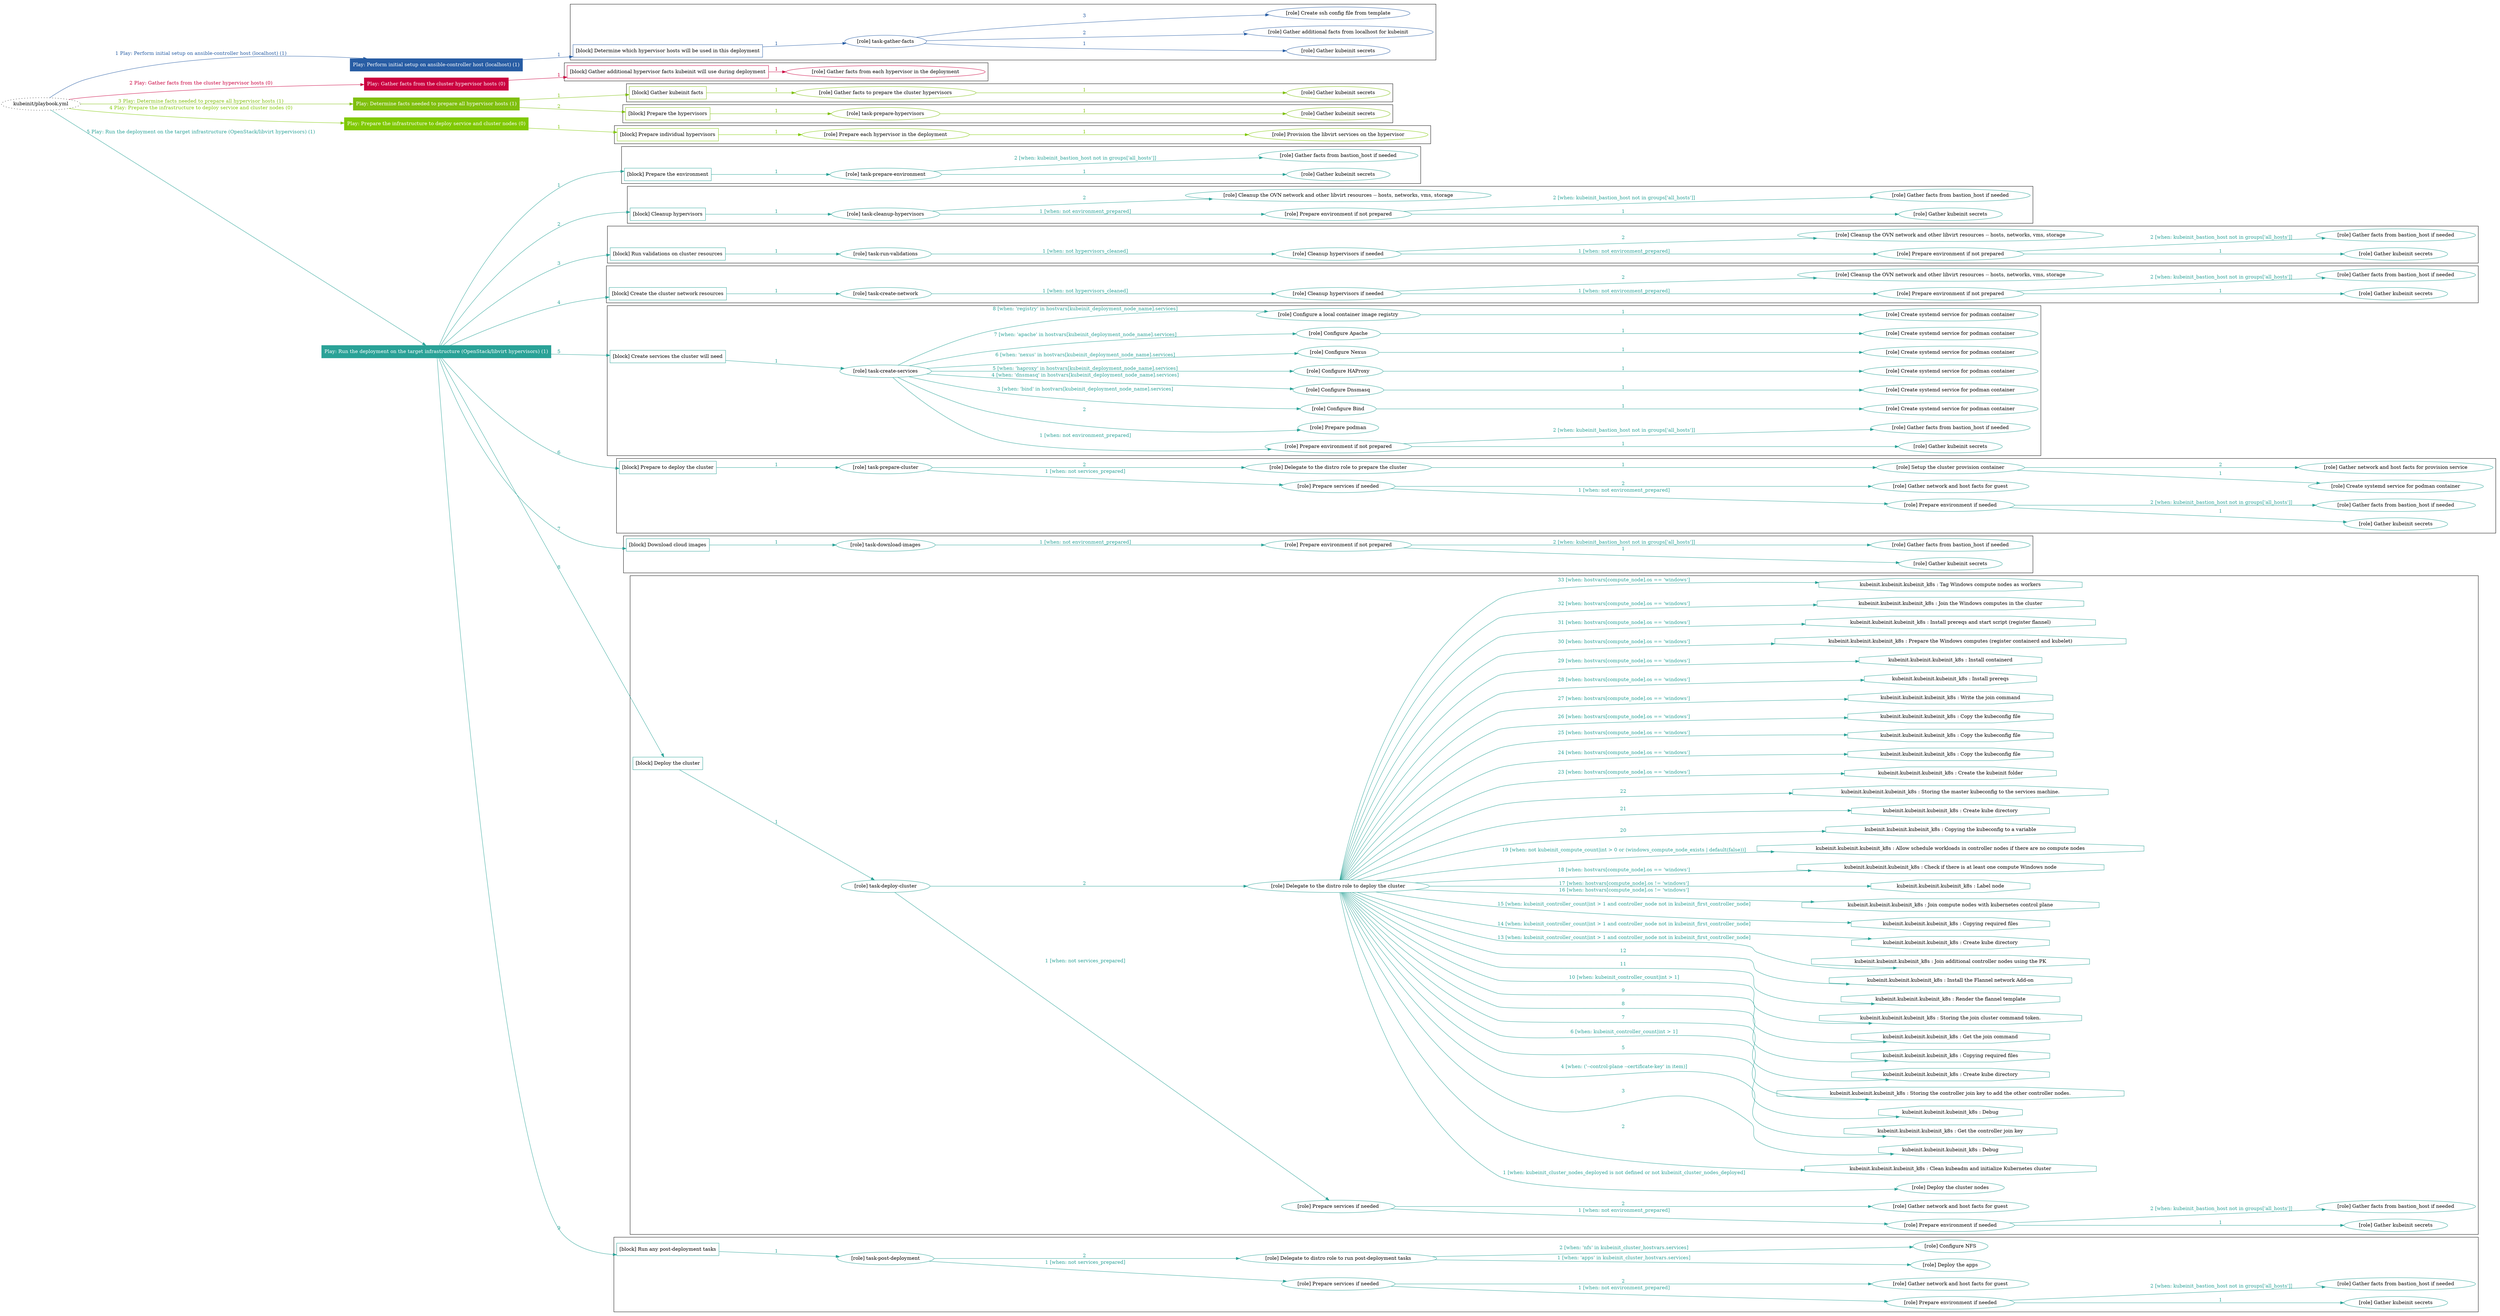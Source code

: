 digraph {
	graph [concentrate=true ordering=in rankdir=LR ratio=fill]
	edge [esep=5 sep=10]
	"kubeinit/playbook.yml" [URL="/home/runner/work/kubeinit/kubeinit/kubeinit/playbook.yml" id=playbook_29102408 style=dotted]
	"kubeinit/playbook.yml" -> play_56d2b3ac [label="1 Play: Perform initial setup on ansible-controller host (localhost) (1)" color="#285da4" fontcolor="#285da4" id=edge_play_56d2b3ac labeltooltip="1 Play: Perform initial setup on ansible-controller host (localhost) (1)" tooltip="1 Play: Perform initial setup on ansible-controller host (localhost) (1)"]
	subgraph "Play: Perform initial setup on ansible-controller host (localhost) (1)" {
		play_56d2b3ac [label="Play: Perform initial setup on ansible-controller host (localhost) (1)" URL="/home/runner/work/kubeinit/kubeinit/kubeinit/playbook.yml" color="#285da4" fontcolor="#ffffff" id=play_56d2b3ac shape=box style=filled tooltip=localhost]
		play_56d2b3ac -> block_e1ebe7f0 [label=1 color="#285da4" fontcolor="#285da4" id=edge_block_e1ebe7f0 labeltooltip=1 tooltip=1]
		subgraph cluster_block_e1ebe7f0 {
			block_e1ebe7f0 [label="[block] Determine which hypervisor hosts will be used in this deployment" URL="/home/runner/work/kubeinit/kubeinit/kubeinit/playbook.yml" color="#285da4" id=block_e1ebe7f0 labeltooltip="Determine which hypervisor hosts will be used in this deployment" shape=box tooltip="Determine which hypervisor hosts will be used in this deployment"]
			block_e1ebe7f0 -> role_04428c4e [label="1 " color="#285da4" fontcolor="#285da4" id=edge_role_04428c4e labeltooltip="1 " tooltip="1 "]
			subgraph "task-gather-facts" {
				role_04428c4e [label="[role] task-gather-facts" URL="/home/runner/work/kubeinit/kubeinit/kubeinit/playbook.yml" color="#285da4" id=role_04428c4e tooltip="task-gather-facts"]
				role_04428c4e -> role_f5e8ee45 [label="1 " color="#285da4" fontcolor="#285da4" id=edge_role_f5e8ee45 labeltooltip="1 " tooltip="1 "]
				subgraph "Gather kubeinit secrets" {
					role_f5e8ee45 [label="[role] Gather kubeinit secrets" URL="/home/runner/.ansible/collections/ansible_collections/kubeinit/kubeinit/roles/kubeinit_prepare/tasks/build_hypervisors_group.yml" color="#285da4" id=role_f5e8ee45 tooltip="Gather kubeinit secrets"]
				}
				role_04428c4e -> role_ea2307b1 [label="2 " color="#285da4" fontcolor="#285da4" id=edge_role_ea2307b1 labeltooltip="2 " tooltip="2 "]
				subgraph "Gather additional facts from localhost for kubeinit" {
					role_ea2307b1 [label="[role] Gather additional facts from localhost for kubeinit" URL="/home/runner/.ansible/collections/ansible_collections/kubeinit/kubeinit/roles/kubeinit_prepare/tasks/build_hypervisors_group.yml" color="#285da4" id=role_ea2307b1 tooltip="Gather additional facts from localhost for kubeinit"]
				}
				role_04428c4e -> role_bec0c9f1 [label="3 " color="#285da4" fontcolor="#285da4" id=edge_role_bec0c9f1 labeltooltip="3 " tooltip="3 "]
				subgraph "Create ssh config file from template" {
					role_bec0c9f1 [label="[role] Create ssh config file from template" URL="/home/runner/.ansible/collections/ansible_collections/kubeinit/kubeinit/roles/kubeinit_prepare/tasks/build_hypervisors_group.yml" color="#285da4" id=role_bec0c9f1 tooltip="Create ssh config file from template"]
				}
			}
		}
	}
	"kubeinit/playbook.yml" -> play_a6fa8381 [label="2 Play: Gather facts from the cluster hypervisor hosts (0)" color="#cb0140" fontcolor="#cb0140" id=edge_play_a6fa8381 labeltooltip="2 Play: Gather facts from the cluster hypervisor hosts (0)" tooltip="2 Play: Gather facts from the cluster hypervisor hosts (0)"]
	subgraph "Play: Gather facts from the cluster hypervisor hosts (0)" {
		play_a6fa8381 [label="Play: Gather facts from the cluster hypervisor hosts (0)" URL="/home/runner/work/kubeinit/kubeinit/kubeinit/playbook.yml" color="#cb0140" fontcolor="#ffffff" id=play_a6fa8381 shape=box style=filled tooltip="Play: Gather facts from the cluster hypervisor hosts (0)"]
		play_a6fa8381 -> block_7652d633 [label=1 color="#cb0140" fontcolor="#cb0140" id=edge_block_7652d633 labeltooltip=1 tooltip=1]
		subgraph cluster_block_7652d633 {
			block_7652d633 [label="[block] Gather additional hypervisor facts kubeinit will use during deployment" URL="/home/runner/work/kubeinit/kubeinit/kubeinit/playbook.yml" color="#cb0140" id=block_7652d633 labeltooltip="Gather additional hypervisor facts kubeinit will use during deployment" shape=box tooltip="Gather additional hypervisor facts kubeinit will use during deployment"]
			block_7652d633 -> role_39c5cadc [label="1 " color="#cb0140" fontcolor="#cb0140" id=edge_role_39c5cadc labeltooltip="1 " tooltip="1 "]
			subgraph "Gather facts from each hypervisor in the deployment" {
				role_39c5cadc [label="[role] Gather facts from each hypervisor in the deployment" URL="/home/runner/work/kubeinit/kubeinit/kubeinit/playbook.yml" color="#cb0140" id=role_39c5cadc tooltip="Gather facts from each hypervisor in the deployment"]
			}
		}
	}
	"kubeinit/playbook.yml" -> play_5e02bce6 [label="3 Play: Determine facts needed to prepare all hypervisor hosts (1)" color="#7fbf0d" fontcolor="#7fbf0d" id=edge_play_5e02bce6 labeltooltip="3 Play: Determine facts needed to prepare all hypervisor hosts (1)" tooltip="3 Play: Determine facts needed to prepare all hypervisor hosts (1)"]
	subgraph "Play: Determine facts needed to prepare all hypervisor hosts (1)" {
		play_5e02bce6 [label="Play: Determine facts needed to prepare all hypervisor hosts (1)" URL="/home/runner/work/kubeinit/kubeinit/kubeinit/playbook.yml" color="#7fbf0d" fontcolor="#ffffff" id=play_5e02bce6 shape=box style=filled tooltip=localhost]
		play_5e02bce6 -> block_79c657b1 [label=1 color="#7fbf0d" fontcolor="#7fbf0d" id=edge_block_79c657b1 labeltooltip=1 tooltip=1]
		subgraph cluster_block_79c657b1 {
			block_79c657b1 [label="[block] Gather kubeinit facts" URL="/home/runner/work/kubeinit/kubeinit/kubeinit/playbook.yml" color="#7fbf0d" id=block_79c657b1 labeltooltip="Gather kubeinit facts" shape=box tooltip="Gather kubeinit facts"]
			block_79c657b1 -> role_31fcede6 [label="1 " color="#7fbf0d" fontcolor="#7fbf0d" id=edge_role_31fcede6 labeltooltip="1 " tooltip="1 "]
			subgraph "Gather facts to prepare the cluster hypervisors" {
				role_31fcede6 [label="[role] Gather facts to prepare the cluster hypervisors" URL="/home/runner/work/kubeinit/kubeinit/kubeinit/playbook.yml" color="#7fbf0d" id=role_31fcede6 tooltip="Gather facts to prepare the cluster hypervisors"]
				role_31fcede6 -> role_f7e65ace [label="1 " color="#7fbf0d" fontcolor="#7fbf0d" id=edge_role_f7e65ace labeltooltip="1 " tooltip="1 "]
				subgraph "Gather kubeinit secrets" {
					role_f7e65ace [label="[role] Gather kubeinit secrets" URL="/home/runner/.ansible/collections/ansible_collections/kubeinit/kubeinit/roles/kubeinit_prepare/tasks/gather_kubeinit_facts.yml" color="#7fbf0d" id=role_f7e65ace tooltip="Gather kubeinit secrets"]
				}
			}
		}
		play_5e02bce6 -> block_6c5186c2 [label=2 color="#7fbf0d" fontcolor="#7fbf0d" id=edge_block_6c5186c2 labeltooltip=2 tooltip=2]
		subgraph cluster_block_6c5186c2 {
			block_6c5186c2 [label="[block] Prepare the hypervisors" URL="/home/runner/work/kubeinit/kubeinit/kubeinit/playbook.yml" color="#7fbf0d" id=block_6c5186c2 labeltooltip="Prepare the hypervisors" shape=box tooltip="Prepare the hypervisors"]
			block_6c5186c2 -> role_37651b75 [label="1 " color="#7fbf0d" fontcolor="#7fbf0d" id=edge_role_37651b75 labeltooltip="1 " tooltip="1 "]
			subgraph "task-prepare-hypervisors" {
				role_37651b75 [label="[role] task-prepare-hypervisors" URL="/home/runner/work/kubeinit/kubeinit/kubeinit/playbook.yml" color="#7fbf0d" id=role_37651b75 tooltip="task-prepare-hypervisors"]
				role_37651b75 -> role_00e2179e [label="1 " color="#7fbf0d" fontcolor="#7fbf0d" id=edge_role_00e2179e labeltooltip="1 " tooltip="1 "]
				subgraph "Gather kubeinit secrets" {
					role_00e2179e [label="[role] Gather kubeinit secrets" URL="/home/runner/.ansible/collections/ansible_collections/kubeinit/kubeinit/roles/kubeinit_prepare/tasks/gather_kubeinit_facts.yml" color="#7fbf0d" id=role_00e2179e tooltip="Gather kubeinit secrets"]
				}
			}
		}
	}
	"kubeinit/playbook.yml" -> play_f0fbd45b [label="4 Play: Prepare the infrastructure to deploy service and cluster nodes (0)" color="#80c903" fontcolor="#80c903" id=edge_play_f0fbd45b labeltooltip="4 Play: Prepare the infrastructure to deploy service and cluster nodes (0)" tooltip="4 Play: Prepare the infrastructure to deploy service and cluster nodes (0)"]
	subgraph "Play: Prepare the infrastructure to deploy service and cluster nodes (0)" {
		play_f0fbd45b [label="Play: Prepare the infrastructure to deploy service and cluster nodes (0)" URL="/home/runner/work/kubeinit/kubeinit/kubeinit/playbook.yml" color="#80c903" fontcolor="#ffffff" id=play_f0fbd45b shape=box style=filled tooltip="Play: Prepare the infrastructure to deploy service and cluster nodes (0)"]
		play_f0fbd45b -> block_1104058c [label=1 color="#80c903" fontcolor="#80c903" id=edge_block_1104058c labeltooltip=1 tooltip=1]
		subgraph cluster_block_1104058c {
			block_1104058c [label="[block] Prepare individual hypervisors" URL="/home/runner/work/kubeinit/kubeinit/kubeinit/playbook.yml" color="#80c903" id=block_1104058c labeltooltip="Prepare individual hypervisors" shape=box tooltip="Prepare individual hypervisors"]
			block_1104058c -> role_eb9f9862 [label="1 " color="#80c903" fontcolor="#80c903" id=edge_role_eb9f9862 labeltooltip="1 " tooltip="1 "]
			subgraph "Prepare each hypervisor in the deployment" {
				role_eb9f9862 [label="[role] Prepare each hypervisor in the deployment" URL="/home/runner/work/kubeinit/kubeinit/kubeinit/playbook.yml" color="#80c903" id=role_eb9f9862 tooltip="Prepare each hypervisor in the deployment"]
				role_eb9f9862 -> role_d9d9b596 [label="1 " color="#80c903" fontcolor="#80c903" id=edge_role_d9d9b596 labeltooltip="1 " tooltip="1 "]
				subgraph "Provision the libvirt services on the hypervisor" {
					role_d9d9b596 [label="[role] Provision the libvirt services on the hypervisor" URL="/home/runner/.ansible/collections/ansible_collections/kubeinit/kubeinit/roles/kubeinit_prepare/tasks/prepare_hypervisor.yml" color="#80c903" id=role_d9d9b596 tooltip="Provision the libvirt services on the hypervisor"]
				}
			}
		}
	}
	"kubeinit/playbook.yml" -> play_77cf9406 [label="5 Play: Run the deployment on the target infrastructure (OpenStack/libvirt hypervisors) (1)" color="#2aa297" fontcolor="#2aa297" id=edge_play_77cf9406 labeltooltip="5 Play: Run the deployment on the target infrastructure (OpenStack/libvirt hypervisors) (1)" tooltip="5 Play: Run the deployment on the target infrastructure (OpenStack/libvirt hypervisors) (1)"]
	subgraph "Play: Run the deployment on the target infrastructure (OpenStack/libvirt hypervisors) (1)" {
		play_77cf9406 [label="Play: Run the deployment on the target infrastructure (OpenStack/libvirt hypervisors) (1)" URL="/home/runner/work/kubeinit/kubeinit/kubeinit/playbook.yml" color="#2aa297" fontcolor="#ffffff" id=play_77cf9406 shape=box style=filled tooltip=localhost]
		play_77cf9406 -> block_4096bee5 [label=1 color="#2aa297" fontcolor="#2aa297" id=edge_block_4096bee5 labeltooltip=1 tooltip=1]
		subgraph cluster_block_4096bee5 {
			block_4096bee5 [label="[block] Prepare the environment" URL="/home/runner/work/kubeinit/kubeinit/kubeinit/playbook.yml" color="#2aa297" id=block_4096bee5 labeltooltip="Prepare the environment" shape=box tooltip="Prepare the environment"]
			block_4096bee5 -> role_77e74f47 [label="1 " color="#2aa297" fontcolor="#2aa297" id=edge_role_77e74f47 labeltooltip="1 " tooltip="1 "]
			subgraph "task-prepare-environment" {
				role_77e74f47 [label="[role] task-prepare-environment" URL="/home/runner/work/kubeinit/kubeinit/kubeinit/playbook.yml" color="#2aa297" id=role_77e74f47 tooltip="task-prepare-environment"]
				role_77e74f47 -> role_18bb8e3a [label="1 " color="#2aa297" fontcolor="#2aa297" id=edge_role_18bb8e3a labeltooltip="1 " tooltip="1 "]
				subgraph "Gather kubeinit secrets" {
					role_18bb8e3a [label="[role] Gather kubeinit secrets" URL="/home/runner/.ansible/collections/ansible_collections/kubeinit/kubeinit/roles/kubeinit_prepare/tasks/gather_kubeinit_facts.yml" color="#2aa297" id=role_18bb8e3a tooltip="Gather kubeinit secrets"]
				}
				role_77e74f47 -> role_ea917c7f [label="2 [when: kubeinit_bastion_host not in groups['all_hosts']]" color="#2aa297" fontcolor="#2aa297" id=edge_role_ea917c7f labeltooltip="2 [when: kubeinit_bastion_host not in groups['all_hosts']]" tooltip="2 [when: kubeinit_bastion_host not in groups['all_hosts']]"]
				subgraph "Gather facts from bastion_host if needed" {
					role_ea917c7f [label="[role] Gather facts from bastion_host if needed" URL="/home/runner/.ansible/collections/ansible_collections/kubeinit/kubeinit/roles/kubeinit_prepare/tasks/main.yml" color="#2aa297" id=role_ea917c7f tooltip="Gather facts from bastion_host if needed"]
				}
			}
		}
		play_77cf9406 -> block_c9716c63 [label=2 color="#2aa297" fontcolor="#2aa297" id=edge_block_c9716c63 labeltooltip=2 tooltip=2]
		subgraph cluster_block_c9716c63 {
			block_c9716c63 [label="[block] Cleanup hypervisors" URL="/home/runner/work/kubeinit/kubeinit/kubeinit/playbook.yml" color="#2aa297" id=block_c9716c63 labeltooltip="Cleanup hypervisors" shape=box tooltip="Cleanup hypervisors"]
			block_c9716c63 -> role_bb403082 [label="1 " color="#2aa297" fontcolor="#2aa297" id=edge_role_bb403082 labeltooltip="1 " tooltip="1 "]
			subgraph "task-cleanup-hypervisors" {
				role_bb403082 [label="[role] task-cleanup-hypervisors" URL="/home/runner/work/kubeinit/kubeinit/kubeinit/playbook.yml" color="#2aa297" id=role_bb403082 tooltip="task-cleanup-hypervisors"]
				role_bb403082 -> role_039d69c1 [label="1 [when: not environment_prepared]" color="#2aa297" fontcolor="#2aa297" id=edge_role_039d69c1 labeltooltip="1 [when: not environment_prepared]" tooltip="1 [when: not environment_prepared]"]
				subgraph "Prepare environment if not prepared" {
					role_039d69c1 [label="[role] Prepare environment if not prepared" URL="/home/runner/.ansible/collections/ansible_collections/kubeinit/kubeinit/roles/kubeinit_libvirt/tasks/cleanup_hypervisors.yml" color="#2aa297" id=role_039d69c1 tooltip="Prepare environment if not prepared"]
					role_039d69c1 -> role_b9335f25 [label="1 " color="#2aa297" fontcolor="#2aa297" id=edge_role_b9335f25 labeltooltip="1 " tooltip="1 "]
					subgraph "Gather kubeinit secrets" {
						role_b9335f25 [label="[role] Gather kubeinit secrets" URL="/home/runner/.ansible/collections/ansible_collections/kubeinit/kubeinit/roles/kubeinit_prepare/tasks/gather_kubeinit_facts.yml" color="#2aa297" id=role_b9335f25 tooltip="Gather kubeinit secrets"]
					}
					role_039d69c1 -> role_af558c90 [label="2 [when: kubeinit_bastion_host not in groups['all_hosts']]" color="#2aa297" fontcolor="#2aa297" id=edge_role_af558c90 labeltooltip="2 [when: kubeinit_bastion_host not in groups['all_hosts']]" tooltip="2 [when: kubeinit_bastion_host not in groups['all_hosts']]"]
					subgraph "Gather facts from bastion_host if needed" {
						role_af558c90 [label="[role] Gather facts from bastion_host if needed" URL="/home/runner/.ansible/collections/ansible_collections/kubeinit/kubeinit/roles/kubeinit_prepare/tasks/main.yml" color="#2aa297" id=role_af558c90 tooltip="Gather facts from bastion_host if needed"]
					}
				}
				role_bb403082 -> role_118a1221 [label="2 " color="#2aa297" fontcolor="#2aa297" id=edge_role_118a1221 labeltooltip="2 " tooltip="2 "]
				subgraph "Cleanup the OVN network and other libvirt resources -- hosts, networks, vms, storage" {
					role_118a1221 [label="[role] Cleanup the OVN network and other libvirt resources -- hosts, networks, vms, storage" URL="/home/runner/.ansible/collections/ansible_collections/kubeinit/kubeinit/roles/kubeinit_libvirt/tasks/cleanup_hypervisors.yml" color="#2aa297" id=role_118a1221 tooltip="Cleanup the OVN network and other libvirt resources -- hosts, networks, vms, storage"]
				}
			}
		}
		play_77cf9406 -> block_0e596a83 [label=3 color="#2aa297" fontcolor="#2aa297" id=edge_block_0e596a83 labeltooltip=3 tooltip=3]
		subgraph cluster_block_0e596a83 {
			block_0e596a83 [label="[block] Run validations on cluster resources" URL="/home/runner/work/kubeinit/kubeinit/kubeinit/playbook.yml" color="#2aa297" id=block_0e596a83 labeltooltip="Run validations on cluster resources" shape=box tooltip="Run validations on cluster resources"]
			block_0e596a83 -> role_bb8b1901 [label="1 " color="#2aa297" fontcolor="#2aa297" id=edge_role_bb8b1901 labeltooltip="1 " tooltip="1 "]
			subgraph "task-run-validations" {
				role_bb8b1901 [label="[role] task-run-validations" URL="/home/runner/work/kubeinit/kubeinit/kubeinit/playbook.yml" color="#2aa297" id=role_bb8b1901 tooltip="task-run-validations"]
				role_bb8b1901 -> role_40bb3c22 [label="1 [when: not hypervisors_cleaned]" color="#2aa297" fontcolor="#2aa297" id=edge_role_40bb3c22 labeltooltip="1 [when: not hypervisors_cleaned]" tooltip="1 [when: not hypervisors_cleaned]"]
				subgraph "Cleanup hypervisors if needed" {
					role_40bb3c22 [label="[role] Cleanup hypervisors if needed" URL="/home/runner/.ansible/collections/ansible_collections/kubeinit/kubeinit/roles/kubeinit_validations/tasks/main.yml" color="#2aa297" id=role_40bb3c22 tooltip="Cleanup hypervisors if needed"]
					role_40bb3c22 -> role_1945fbcc [label="1 [when: not environment_prepared]" color="#2aa297" fontcolor="#2aa297" id=edge_role_1945fbcc labeltooltip="1 [when: not environment_prepared]" tooltip="1 [when: not environment_prepared]"]
					subgraph "Prepare environment if not prepared" {
						role_1945fbcc [label="[role] Prepare environment if not prepared" URL="/home/runner/.ansible/collections/ansible_collections/kubeinit/kubeinit/roles/kubeinit_libvirt/tasks/cleanup_hypervisors.yml" color="#2aa297" id=role_1945fbcc tooltip="Prepare environment if not prepared"]
						role_1945fbcc -> role_064566dd [label="1 " color="#2aa297" fontcolor="#2aa297" id=edge_role_064566dd labeltooltip="1 " tooltip="1 "]
						subgraph "Gather kubeinit secrets" {
							role_064566dd [label="[role] Gather kubeinit secrets" URL="/home/runner/.ansible/collections/ansible_collections/kubeinit/kubeinit/roles/kubeinit_prepare/tasks/gather_kubeinit_facts.yml" color="#2aa297" id=role_064566dd tooltip="Gather kubeinit secrets"]
						}
						role_1945fbcc -> role_41521211 [label="2 [when: kubeinit_bastion_host not in groups['all_hosts']]" color="#2aa297" fontcolor="#2aa297" id=edge_role_41521211 labeltooltip="2 [when: kubeinit_bastion_host not in groups['all_hosts']]" tooltip="2 [when: kubeinit_bastion_host not in groups['all_hosts']]"]
						subgraph "Gather facts from bastion_host if needed" {
							role_41521211 [label="[role] Gather facts from bastion_host if needed" URL="/home/runner/.ansible/collections/ansible_collections/kubeinit/kubeinit/roles/kubeinit_prepare/tasks/main.yml" color="#2aa297" id=role_41521211 tooltip="Gather facts from bastion_host if needed"]
						}
					}
					role_40bb3c22 -> role_23f8362f [label="2 " color="#2aa297" fontcolor="#2aa297" id=edge_role_23f8362f labeltooltip="2 " tooltip="2 "]
					subgraph "Cleanup the OVN network and other libvirt resources -- hosts, networks, vms, storage" {
						role_23f8362f [label="[role] Cleanup the OVN network and other libvirt resources -- hosts, networks, vms, storage" URL="/home/runner/.ansible/collections/ansible_collections/kubeinit/kubeinit/roles/kubeinit_libvirt/tasks/cleanup_hypervisors.yml" color="#2aa297" id=role_23f8362f tooltip="Cleanup the OVN network and other libvirt resources -- hosts, networks, vms, storage"]
					}
				}
			}
		}
		play_77cf9406 -> block_5624172e [label=4 color="#2aa297" fontcolor="#2aa297" id=edge_block_5624172e labeltooltip=4 tooltip=4]
		subgraph cluster_block_5624172e {
			block_5624172e [label="[block] Create the cluster network resources" URL="/home/runner/work/kubeinit/kubeinit/kubeinit/playbook.yml" color="#2aa297" id=block_5624172e labeltooltip="Create the cluster network resources" shape=box tooltip="Create the cluster network resources"]
			block_5624172e -> role_ee1f5c00 [label="1 " color="#2aa297" fontcolor="#2aa297" id=edge_role_ee1f5c00 labeltooltip="1 " tooltip="1 "]
			subgraph "task-create-network" {
				role_ee1f5c00 [label="[role] task-create-network" URL="/home/runner/work/kubeinit/kubeinit/kubeinit/playbook.yml" color="#2aa297" id=role_ee1f5c00 tooltip="task-create-network"]
				role_ee1f5c00 -> role_bae62fbb [label="1 [when: not hypervisors_cleaned]" color="#2aa297" fontcolor="#2aa297" id=edge_role_bae62fbb labeltooltip="1 [when: not hypervisors_cleaned]" tooltip="1 [when: not hypervisors_cleaned]"]
				subgraph "Cleanup hypervisors if needed" {
					role_bae62fbb [label="[role] Cleanup hypervisors if needed" URL="/home/runner/.ansible/collections/ansible_collections/kubeinit/kubeinit/roles/kubeinit_libvirt/tasks/create_network.yml" color="#2aa297" id=role_bae62fbb tooltip="Cleanup hypervisors if needed"]
					role_bae62fbb -> role_59e4a4be [label="1 [when: not environment_prepared]" color="#2aa297" fontcolor="#2aa297" id=edge_role_59e4a4be labeltooltip="1 [when: not environment_prepared]" tooltip="1 [when: not environment_prepared]"]
					subgraph "Prepare environment if not prepared" {
						role_59e4a4be [label="[role] Prepare environment if not prepared" URL="/home/runner/.ansible/collections/ansible_collections/kubeinit/kubeinit/roles/kubeinit_libvirt/tasks/cleanup_hypervisors.yml" color="#2aa297" id=role_59e4a4be tooltip="Prepare environment if not prepared"]
						role_59e4a4be -> role_b5b4e65d [label="1 " color="#2aa297" fontcolor="#2aa297" id=edge_role_b5b4e65d labeltooltip="1 " tooltip="1 "]
						subgraph "Gather kubeinit secrets" {
							role_b5b4e65d [label="[role] Gather kubeinit secrets" URL="/home/runner/.ansible/collections/ansible_collections/kubeinit/kubeinit/roles/kubeinit_prepare/tasks/gather_kubeinit_facts.yml" color="#2aa297" id=role_b5b4e65d tooltip="Gather kubeinit secrets"]
						}
						role_59e4a4be -> role_37c0fe53 [label="2 [when: kubeinit_bastion_host not in groups['all_hosts']]" color="#2aa297" fontcolor="#2aa297" id=edge_role_37c0fe53 labeltooltip="2 [when: kubeinit_bastion_host not in groups['all_hosts']]" tooltip="2 [when: kubeinit_bastion_host not in groups['all_hosts']]"]
						subgraph "Gather facts from bastion_host if needed" {
							role_37c0fe53 [label="[role] Gather facts from bastion_host if needed" URL="/home/runner/.ansible/collections/ansible_collections/kubeinit/kubeinit/roles/kubeinit_prepare/tasks/main.yml" color="#2aa297" id=role_37c0fe53 tooltip="Gather facts from bastion_host if needed"]
						}
					}
					role_bae62fbb -> role_567bb941 [label="2 " color="#2aa297" fontcolor="#2aa297" id=edge_role_567bb941 labeltooltip="2 " tooltip="2 "]
					subgraph "Cleanup the OVN network and other libvirt resources -- hosts, networks, vms, storage" {
						role_567bb941 [label="[role] Cleanup the OVN network and other libvirt resources -- hosts, networks, vms, storage" URL="/home/runner/.ansible/collections/ansible_collections/kubeinit/kubeinit/roles/kubeinit_libvirt/tasks/cleanup_hypervisors.yml" color="#2aa297" id=role_567bb941 tooltip="Cleanup the OVN network and other libvirt resources -- hosts, networks, vms, storage"]
					}
				}
			}
		}
		play_77cf9406 -> block_b3a3c40d [label=5 color="#2aa297" fontcolor="#2aa297" id=edge_block_b3a3c40d labeltooltip=5 tooltip=5]
		subgraph cluster_block_b3a3c40d {
			block_b3a3c40d [label="[block] Create services the cluster will need" URL="/home/runner/work/kubeinit/kubeinit/kubeinit/playbook.yml" color="#2aa297" id=block_b3a3c40d labeltooltip="Create services the cluster will need" shape=box tooltip="Create services the cluster will need"]
			block_b3a3c40d -> role_88273624 [label="1 " color="#2aa297" fontcolor="#2aa297" id=edge_role_88273624 labeltooltip="1 " tooltip="1 "]
			subgraph "task-create-services" {
				role_88273624 [label="[role] task-create-services" URL="/home/runner/work/kubeinit/kubeinit/kubeinit/playbook.yml" color="#2aa297" id=role_88273624 tooltip="task-create-services"]
				role_88273624 -> role_61ce8f40 [label="1 [when: not environment_prepared]" color="#2aa297" fontcolor="#2aa297" id=edge_role_61ce8f40 labeltooltip="1 [when: not environment_prepared]" tooltip="1 [when: not environment_prepared]"]
				subgraph "Prepare environment if not prepared" {
					role_61ce8f40 [label="[role] Prepare environment if not prepared" URL="/home/runner/.ansible/collections/ansible_collections/kubeinit/kubeinit/roles/kubeinit_services/tasks/main.yml" color="#2aa297" id=role_61ce8f40 tooltip="Prepare environment if not prepared"]
					role_61ce8f40 -> role_dd080191 [label="1 " color="#2aa297" fontcolor="#2aa297" id=edge_role_dd080191 labeltooltip="1 " tooltip="1 "]
					subgraph "Gather kubeinit secrets" {
						role_dd080191 [label="[role] Gather kubeinit secrets" URL="/home/runner/.ansible/collections/ansible_collections/kubeinit/kubeinit/roles/kubeinit_prepare/tasks/gather_kubeinit_facts.yml" color="#2aa297" id=role_dd080191 tooltip="Gather kubeinit secrets"]
					}
					role_61ce8f40 -> role_2774088a [label="2 [when: kubeinit_bastion_host not in groups['all_hosts']]" color="#2aa297" fontcolor="#2aa297" id=edge_role_2774088a labeltooltip="2 [when: kubeinit_bastion_host not in groups['all_hosts']]" tooltip="2 [when: kubeinit_bastion_host not in groups['all_hosts']]"]
					subgraph "Gather facts from bastion_host if needed" {
						role_2774088a [label="[role] Gather facts from bastion_host if needed" URL="/home/runner/.ansible/collections/ansible_collections/kubeinit/kubeinit/roles/kubeinit_prepare/tasks/main.yml" color="#2aa297" id=role_2774088a tooltip="Gather facts from bastion_host if needed"]
					}
				}
				role_88273624 -> role_d598144f [label="2 " color="#2aa297" fontcolor="#2aa297" id=edge_role_d598144f labeltooltip="2 " tooltip="2 "]
				subgraph "Prepare podman" {
					role_d598144f [label="[role] Prepare podman" URL="/home/runner/.ansible/collections/ansible_collections/kubeinit/kubeinit/roles/kubeinit_services/tasks/00_create_service_pod.yml" color="#2aa297" id=role_d598144f tooltip="Prepare podman"]
				}
				role_88273624 -> role_eb5e593a [label="3 [when: 'bind' in hostvars[kubeinit_deployment_node_name].services]" color="#2aa297" fontcolor="#2aa297" id=edge_role_eb5e593a labeltooltip="3 [when: 'bind' in hostvars[kubeinit_deployment_node_name].services]" tooltip="3 [when: 'bind' in hostvars[kubeinit_deployment_node_name].services]"]
				subgraph "Configure Bind" {
					role_eb5e593a [label="[role] Configure Bind" URL="/home/runner/.ansible/collections/ansible_collections/kubeinit/kubeinit/roles/kubeinit_services/tasks/start_services_containers.yml" color="#2aa297" id=role_eb5e593a tooltip="Configure Bind"]
					role_eb5e593a -> role_bea1e3cf [label="1 " color="#2aa297" fontcolor="#2aa297" id=edge_role_bea1e3cf labeltooltip="1 " tooltip="1 "]
					subgraph "Create systemd service for podman container" {
						role_bea1e3cf [label="[role] Create systemd service for podman container" URL="/home/runner/.ansible/collections/ansible_collections/kubeinit/kubeinit/roles/kubeinit_bind/tasks/main.yml" color="#2aa297" id=role_bea1e3cf tooltip="Create systemd service for podman container"]
					}
				}
				role_88273624 -> role_b51f9134 [label="4 [when: 'dnsmasq' in hostvars[kubeinit_deployment_node_name].services]" color="#2aa297" fontcolor="#2aa297" id=edge_role_b51f9134 labeltooltip="4 [when: 'dnsmasq' in hostvars[kubeinit_deployment_node_name].services]" tooltip="4 [when: 'dnsmasq' in hostvars[kubeinit_deployment_node_name].services]"]
				subgraph "Configure Dnsmasq" {
					role_b51f9134 [label="[role] Configure Dnsmasq" URL="/home/runner/.ansible/collections/ansible_collections/kubeinit/kubeinit/roles/kubeinit_services/tasks/start_services_containers.yml" color="#2aa297" id=role_b51f9134 tooltip="Configure Dnsmasq"]
					role_b51f9134 -> role_1bfb2bb2 [label="1 " color="#2aa297" fontcolor="#2aa297" id=edge_role_1bfb2bb2 labeltooltip="1 " tooltip="1 "]
					subgraph "Create systemd service for podman container" {
						role_1bfb2bb2 [label="[role] Create systemd service for podman container" URL="/home/runner/.ansible/collections/ansible_collections/kubeinit/kubeinit/roles/kubeinit_dnsmasq/tasks/main.yml" color="#2aa297" id=role_1bfb2bb2 tooltip="Create systemd service for podman container"]
					}
				}
				role_88273624 -> role_9a570b6b [label="5 [when: 'haproxy' in hostvars[kubeinit_deployment_node_name].services]" color="#2aa297" fontcolor="#2aa297" id=edge_role_9a570b6b labeltooltip="5 [when: 'haproxy' in hostvars[kubeinit_deployment_node_name].services]" tooltip="5 [when: 'haproxy' in hostvars[kubeinit_deployment_node_name].services]"]
				subgraph "Configure HAProxy" {
					role_9a570b6b [label="[role] Configure HAProxy" URL="/home/runner/.ansible/collections/ansible_collections/kubeinit/kubeinit/roles/kubeinit_services/tasks/start_services_containers.yml" color="#2aa297" id=role_9a570b6b tooltip="Configure HAProxy"]
					role_9a570b6b -> role_87ecc826 [label="1 " color="#2aa297" fontcolor="#2aa297" id=edge_role_87ecc826 labeltooltip="1 " tooltip="1 "]
					subgraph "Create systemd service for podman container" {
						role_87ecc826 [label="[role] Create systemd service for podman container" URL="/home/runner/.ansible/collections/ansible_collections/kubeinit/kubeinit/roles/kubeinit_haproxy/tasks/main.yml" color="#2aa297" id=role_87ecc826 tooltip="Create systemd service for podman container"]
					}
				}
				role_88273624 -> role_ce0bd3a1 [label="6 [when: 'nexus' in hostvars[kubeinit_deployment_node_name].services]" color="#2aa297" fontcolor="#2aa297" id=edge_role_ce0bd3a1 labeltooltip="6 [when: 'nexus' in hostvars[kubeinit_deployment_node_name].services]" tooltip="6 [when: 'nexus' in hostvars[kubeinit_deployment_node_name].services]"]
				subgraph "Configure Nexus" {
					role_ce0bd3a1 [label="[role] Configure Nexus" URL="/home/runner/.ansible/collections/ansible_collections/kubeinit/kubeinit/roles/kubeinit_services/tasks/start_services_containers.yml" color="#2aa297" id=role_ce0bd3a1 tooltip="Configure Nexus"]
					role_ce0bd3a1 -> role_8f3903f9 [label="1 " color="#2aa297" fontcolor="#2aa297" id=edge_role_8f3903f9 labeltooltip="1 " tooltip="1 "]
					subgraph "Create systemd service for podman container" {
						role_8f3903f9 [label="[role] Create systemd service for podman container" URL="/home/runner/.ansible/collections/ansible_collections/kubeinit/kubeinit/roles/kubeinit_nexus/tasks/main.yml" color="#2aa297" id=role_8f3903f9 tooltip="Create systemd service for podman container"]
					}
				}
				role_88273624 -> role_aca95ab8 [label="7 [when: 'apache' in hostvars[kubeinit_deployment_node_name].services]" color="#2aa297" fontcolor="#2aa297" id=edge_role_aca95ab8 labeltooltip="7 [when: 'apache' in hostvars[kubeinit_deployment_node_name].services]" tooltip="7 [when: 'apache' in hostvars[kubeinit_deployment_node_name].services]"]
				subgraph "Configure Apache" {
					role_aca95ab8 [label="[role] Configure Apache" URL="/home/runner/.ansible/collections/ansible_collections/kubeinit/kubeinit/roles/kubeinit_services/tasks/start_services_containers.yml" color="#2aa297" id=role_aca95ab8 tooltip="Configure Apache"]
					role_aca95ab8 -> role_1920ce7e [label="1 " color="#2aa297" fontcolor="#2aa297" id=edge_role_1920ce7e labeltooltip="1 " tooltip="1 "]
					subgraph "Create systemd service for podman container" {
						role_1920ce7e [label="[role] Create systemd service for podman container" URL="/home/runner/.ansible/collections/ansible_collections/kubeinit/kubeinit/roles/kubeinit_apache/tasks/main.yml" color="#2aa297" id=role_1920ce7e tooltip="Create systemd service for podman container"]
					}
				}
				role_88273624 -> role_2ecaf1b9 [label="8 [when: 'registry' in hostvars[kubeinit_deployment_node_name].services]" color="#2aa297" fontcolor="#2aa297" id=edge_role_2ecaf1b9 labeltooltip="8 [when: 'registry' in hostvars[kubeinit_deployment_node_name].services]" tooltip="8 [when: 'registry' in hostvars[kubeinit_deployment_node_name].services]"]
				subgraph "Configure a local container image registry" {
					role_2ecaf1b9 [label="[role] Configure a local container image registry" URL="/home/runner/.ansible/collections/ansible_collections/kubeinit/kubeinit/roles/kubeinit_services/tasks/start_services_containers.yml" color="#2aa297" id=role_2ecaf1b9 tooltip="Configure a local container image registry"]
					role_2ecaf1b9 -> role_a42e8eee [label="1 " color="#2aa297" fontcolor="#2aa297" id=edge_role_a42e8eee labeltooltip="1 " tooltip="1 "]
					subgraph "Create systemd service for podman container" {
						role_a42e8eee [label="[role] Create systemd service for podman container" URL="/home/runner/.ansible/collections/ansible_collections/kubeinit/kubeinit/roles/kubeinit_registry/tasks/main.yml" color="#2aa297" id=role_a42e8eee tooltip="Create systemd service for podman container"]
					}
				}
			}
		}
		play_77cf9406 -> block_38aa5d2a [label=6 color="#2aa297" fontcolor="#2aa297" id=edge_block_38aa5d2a labeltooltip=6 tooltip=6]
		subgraph cluster_block_38aa5d2a {
			block_38aa5d2a [label="[block] Prepare to deploy the cluster" URL="/home/runner/work/kubeinit/kubeinit/kubeinit/playbook.yml" color="#2aa297" id=block_38aa5d2a labeltooltip="Prepare to deploy the cluster" shape=box tooltip="Prepare to deploy the cluster"]
			block_38aa5d2a -> role_e93d5fe5 [label="1 " color="#2aa297" fontcolor="#2aa297" id=edge_role_e93d5fe5 labeltooltip="1 " tooltip="1 "]
			subgraph "task-prepare-cluster" {
				role_e93d5fe5 [label="[role] task-prepare-cluster" URL="/home/runner/work/kubeinit/kubeinit/kubeinit/playbook.yml" color="#2aa297" id=role_e93d5fe5 tooltip="task-prepare-cluster"]
				role_e93d5fe5 -> role_5a0b9dc2 [label="1 [when: not services_prepared]" color="#2aa297" fontcolor="#2aa297" id=edge_role_5a0b9dc2 labeltooltip="1 [when: not services_prepared]" tooltip="1 [when: not services_prepared]"]
				subgraph "Prepare services if needed" {
					role_5a0b9dc2 [label="[role] Prepare services if needed" URL="/home/runner/.ansible/collections/ansible_collections/kubeinit/kubeinit/roles/kubeinit_prepare/tasks/prepare_cluster.yml" color="#2aa297" id=role_5a0b9dc2 tooltip="Prepare services if needed"]
					role_5a0b9dc2 -> role_990b4f70 [label="1 [when: not environment_prepared]" color="#2aa297" fontcolor="#2aa297" id=edge_role_990b4f70 labeltooltip="1 [when: not environment_prepared]" tooltip="1 [when: not environment_prepared]"]
					subgraph "Prepare environment if needed" {
						role_990b4f70 [label="[role] Prepare environment if needed" URL="/home/runner/.ansible/collections/ansible_collections/kubeinit/kubeinit/roles/kubeinit_services/tasks/prepare_services.yml" color="#2aa297" id=role_990b4f70 tooltip="Prepare environment if needed"]
						role_990b4f70 -> role_9c2bdede [label="1 " color="#2aa297" fontcolor="#2aa297" id=edge_role_9c2bdede labeltooltip="1 " tooltip="1 "]
						subgraph "Gather kubeinit secrets" {
							role_9c2bdede [label="[role] Gather kubeinit secrets" URL="/home/runner/.ansible/collections/ansible_collections/kubeinit/kubeinit/roles/kubeinit_prepare/tasks/gather_kubeinit_facts.yml" color="#2aa297" id=role_9c2bdede tooltip="Gather kubeinit secrets"]
						}
						role_990b4f70 -> role_97b3a699 [label="2 [when: kubeinit_bastion_host not in groups['all_hosts']]" color="#2aa297" fontcolor="#2aa297" id=edge_role_97b3a699 labeltooltip="2 [when: kubeinit_bastion_host not in groups['all_hosts']]" tooltip="2 [when: kubeinit_bastion_host not in groups['all_hosts']]"]
						subgraph "Gather facts from bastion_host if needed" {
							role_97b3a699 [label="[role] Gather facts from bastion_host if needed" URL="/home/runner/.ansible/collections/ansible_collections/kubeinit/kubeinit/roles/kubeinit_prepare/tasks/main.yml" color="#2aa297" id=role_97b3a699 tooltip="Gather facts from bastion_host if needed"]
						}
					}
					role_5a0b9dc2 -> role_85d4ddf8 [label="2 " color="#2aa297" fontcolor="#2aa297" id=edge_role_85d4ddf8 labeltooltip="2 " tooltip="2 "]
					subgraph "Gather network and host facts for guest" {
						role_85d4ddf8 [label="[role] Gather network and host facts for guest" URL="/home/runner/.ansible/collections/ansible_collections/kubeinit/kubeinit/roles/kubeinit_services/tasks/prepare_services.yml" color="#2aa297" id=role_85d4ddf8 tooltip="Gather network and host facts for guest"]
					}
				}
				role_e93d5fe5 -> role_71232470 [label="2 " color="#2aa297" fontcolor="#2aa297" id=edge_role_71232470 labeltooltip="2 " tooltip="2 "]
				subgraph "Delegate to the distro role to prepare the cluster" {
					role_71232470 [label="[role] Delegate to the distro role to prepare the cluster" URL="/home/runner/.ansible/collections/ansible_collections/kubeinit/kubeinit/roles/kubeinit_prepare/tasks/prepare_cluster.yml" color="#2aa297" id=role_71232470 tooltip="Delegate to the distro role to prepare the cluster"]
					role_71232470 -> role_8beec48d [label="1 " color="#2aa297" fontcolor="#2aa297" id=edge_role_8beec48d labeltooltip="1 " tooltip="1 "]
					subgraph "Setup the cluster provision container" {
						role_8beec48d [label="[role] Setup the cluster provision container" URL="/home/runner/.ansible/collections/ansible_collections/kubeinit/kubeinit/roles/kubeinit_k8s/tasks/prepare_cluster.yml" color="#2aa297" id=role_8beec48d tooltip="Setup the cluster provision container"]
						role_8beec48d -> role_3a368b59 [label="1 " color="#2aa297" fontcolor="#2aa297" id=edge_role_3a368b59 labeltooltip="1 " tooltip="1 "]
						subgraph "Create systemd service for podman container" {
							role_3a368b59 [label="[role] Create systemd service for podman container" URL="/home/runner/.ansible/collections/ansible_collections/kubeinit/kubeinit/roles/kubeinit_services/tasks/create_provision_container.yml" color="#2aa297" id=role_3a368b59 tooltip="Create systemd service for podman container"]
						}
						role_8beec48d -> role_3a03baca [label="2 " color="#2aa297" fontcolor="#2aa297" id=edge_role_3a03baca labeltooltip="2 " tooltip="2 "]
						subgraph "Gather network and host facts for provision service" {
							role_3a03baca [label="[role] Gather network and host facts for provision service" URL="/home/runner/.ansible/collections/ansible_collections/kubeinit/kubeinit/roles/kubeinit_services/tasks/create_provision_container.yml" color="#2aa297" id=role_3a03baca tooltip="Gather network and host facts for provision service"]
						}
					}
				}
			}
		}
		play_77cf9406 -> block_6c5f5795 [label=7 color="#2aa297" fontcolor="#2aa297" id=edge_block_6c5f5795 labeltooltip=7 tooltip=7]
		subgraph cluster_block_6c5f5795 {
			block_6c5f5795 [label="[block] Download cloud images" URL="/home/runner/work/kubeinit/kubeinit/kubeinit/playbook.yml" color="#2aa297" id=block_6c5f5795 labeltooltip="Download cloud images" shape=box tooltip="Download cloud images"]
			block_6c5f5795 -> role_0955da3a [label="1 " color="#2aa297" fontcolor="#2aa297" id=edge_role_0955da3a labeltooltip="1 " tooltip="1 "]
			subgraph "task-download-images" {
				role_0955da3a [label="[role] task-download-images" URL="/home/runner/work/kubeinit/kubeinit/kubeinit/playbook.yml" color="#2aa297" id=role_0955da3a tooltip="task-download-images"]
				role_0955da3a -> role_835ef8ca [label="1 [when: not environment_prepared]" color="#2aa297" fontcolor="#2aa297" id=edge_role_835ef8ca labeltooltip="1 [when: not environment_prepared]" tooltip="1 [when: not environment_prepared]"]
				subgraph "Prepare environment if not prepared" {
					role_835ef8ca [label="[role] Prepare environment if not prepared" URL="/home/runner/.ansible/collections/ansible_collections/kubeinit/kubeinit/roles/kubeinit_libvirt/tasks/download_cloud_images.yml" color="#2aa297" id=role_835ef8ca tooltip="Prepare environment if not prepared"]
					role_835ef8ca -> role_4649fee8 [label="1 " color="#2aa297" fontcolor="#2aa297" id=edge_role_4649fee8 labeltooltip="1 " tooltip="1 "]
					subgraph "Gather kubeinit secrets" {
						role_4649fee8 [label="[role] Gather kubeinit secrets" URL="/home/runner/.ansible/collections/ansible_collections/kubeinit/kubeinit/roles/kubeinit_prepare/tasks/gather_kubeinit_facts.yml" color="#2aa297" id=role_4649fee8 tooltip="Gather kubeinit secrets"]
					}
					role_835ef8ca -> role_8ced036b [label="2 [when: kubeinit_bastion_host not in groups['all_hosts']]" color="#2aa297" fontcolor="#2aa297" id=edge_role_8ced036b labeltooltip="2 [when: kubeinit_bastion_host not in groups['all_hosts']]" tooltip="2 [when: kubeinit_bastion_host not in groups['all_hosts']]"]
					subgraph "Gather facts from bastion_host if needed" {
						role_8ced036b [label="[role] Gather facts from bastion_host if needed" URL="/home/runner/.ansible/collections/ansible_collections/kubeinit/kubeinit/roles/kubeinit_prepare/tasks/main.yml" color="#2aa297" id=role_8ced036b tooltip="Gather facts from bastion_host if needed"]
					}
				}
			}
		}
		play_77cf9406 -> block_f0dff84a [label=8 color="#2aa297" fontcolor="#2aa297" id=edge_block_f0dff84a labeltooltip=8 tooltip=8]
		subgraph cluster_block_f0dff84a {
			block_f0dff84a [label="[block] Deploy the cluster" URL="/home/runner/work/kubeinit/kubeinit/kubeinit/playbook.yml" color="#2aa297" id=block_f0dff84a labeltooltip="Deploy the cluster" shape=box tooltip="Deploy the cluster"]
			block_f0dff84a -> role_217bc209 [label="1 " color="#2aa297" fontcolor="#2aa297" id=edge_role_217bc209 labeltooltip="1 " tooltip="1 "]
			subgraph "task-deploy-cluster" {
				role_217bc209 [label="[role] task-deploy-cluster" URL="/home/runner/work/kubeinit/kubeinit/kubeinit/playbook.yml" color="#2aa297" id=role_217bc209 tooltip="task-deploy-cluster"]
				role_217bc209 -> role_6072d518 [label="1 [when: not services_prepared]" color="#2aa297" fontcolor="#2aa297" id=edge_role_6072d518 labeltooltip="1 [when: not services_prepared]" tooltip="1 [when: not services_prepared]"]
				subgraph "Prepare services if needed" {
					role_6072d518 [label="[role] Prepare services if needed" URL="/home/runner/.ansible/collections/ansible_collections/kubeinit/kubeinit/roles/kubeinit_prepare/tasks/deploy_cluster.yml" color="#2aa297" id=role_6072d518 tooltip="Prepare services if needed"]
					role_6072d518 -> role_3b4e8601 [label="1 [when: not environment_prepared]" color="#2aa297" fontcolor="#2aa297" id=edge_role_3b4e8601 labeltooltip="1 [when: not environment_prepared]" tooltip="1 [when: not environment_prepared]"]
					subgraph "Prepare environment if needed" {
						role_3b4e8601 [label="[role] Prepare environment if needed" URL="/home/runner/.ansible/collections/ansible_collections/kubeinit/kubeinit/roles/kubeinit_services/tasks/prepare_services.yml" color="#2aa297" id=role_3b4e8601 tooltip="Prepare environment if needed"]
						role_3b4e8601 -> role_ae9f396e [label="1 " color="#2aa297" fontcolor="#2aa297" id=edge_role_ae9f396e labeltooltip="1 " tooltip="1 "]
						subgraph "Gather kubeinit secrets" {
							role_ae9f396e [label="[role] Gather kubeinit secrets" URL="/home/runner/.ansible/collections/ansible_collections/kubeinit/kubeinit/roles/kubeinit_prepare/tasks/gather_kubeinit_facts.yml" color="#2aa297" id=role_ae9f396e tooltip="Gather kubeinit secrets"]
						}
						role_3b4e8601 -> role_a3089f35 [label="2 [when: kubeinit_bastion_host not in groups['all_hosts']]" color="#2aa297" fontcolor="#2aa297" id=edge_role_a3089f35 labeltooltip="2 [when: kubeinit_bastion_host not in groups['all_hosts']]" tooltip="2 [when: kubeinit_bastion_host not in groups['all_hosts']]"]
						subgraph "Gather facts from bastion_host if needed" {
							role_a3089f35 [label="[role] Gather facts from bastion_host if needed" URL="/home/runner/.ansible/collections/ansible_collections/kubeinit/kubeinit/roles/kubeinit_prepare/tasks/main.yml" color="#2aa297" id=role_a3089f35 tooltip="Gather facts from bastion_host if needed"]
						}
					}
					role_6072d518 -> role_fa9f76ef [label="2 " color="#2aa297" fontcolor="#2aa297" id=edge_role_fa9f76ef labeltooltip="2 " tooltip="2 "]
					subgraph "Gather network and host facts for guest" {
						role_fa9f76ef [label="[role] Gather network and host facts for guest" URL="/home/runner/.ansible/collections/ansible_collections/kubeinit/kubeinit/roles/kubeinit_services/tasks/prepare_services.yml" color="#2aa297" id=role_fa9f76ef tooltip="Gather network and host facts for guest"]
					}
				}
				role_217bc209 -> role_2c7f990a [label="2 " color="#2aa297" fontcolor="#2aa297" id=edge_role_2c7f990a labeltooltip="2 " tooltip="2 "]
				subgraph "Delegate to the distro role to deploy the cluster" {
					role_2c7f990a [label="[role] Delegate to the distro role to deploy the cluster" URL="/home/runner/.ansible/collections/ansible_collections/kubeinit/kubeinit/roles/kubeinit_prepare/tasks/deploy_cluster.yml" color="#2aa297" id=role_2c7f990a tooltip="Delegate to the distro role to deploy the cluster"]
					role_2c7f990a -> role_ddd44d5f [label="1 [when: kubeinit_cluster_nodes_deployed is not defined or not kubeinit_cluster_nodes_deployed]" color="#2aa297" fontcolor="#2aa297" id=edge_role_ddd44d5f labeltooltip="1 [when: kubeinit_cluster_nodes_deployed is not defined or not kubeinit_cluster_nodes_deployed]" tooltip="1 [when: kubeinit_cluster_nodes_deployed is not defined or not kubeinit_cluster_nodes_deployed]"]
					subgraph "Deploy the cluster nodes" {
						role_ddd44d5f [label="[role] Deploy the cluster nodes" URL="/home/runner/.ansible/collections/ansible_collections/kubeinit/kubeinit/roles/kubeinit_k8s/tasks/main.yml" color="#2aa297" id=role_ddd44d5f tooltip="Deploy the cluster nodes"]
					}
					task_c50b4b70 [label="kubeinit.kubeinit.kubeinit_k8s : Clean kubeadm and initialize Kubernetes cluster" URL="/home/runner/.ansible/collections/ansible_collections/kubeinit/kubeinit/roles/kubeinit_k8s/tasks/main.yml" color="#2aa297" id=task_c50b4b70 shape=octagon tooltip="kubeinit.kubeinit.kubeinit_k8s : Clean kubeadm and initialize Kubernetes cluster"]
					role_2c7f990a -> task_c50b4b70 [label="2 " color="#2aa297" fontcolor="#2aa297" id=edge_task_c50b4b70 labeltooltip="2 " tooltip="2 "]
					task_765feefd [label="kubeinit.kubeinit.kubeinit_k8s : Debug" URL="/home/runner/.ansible/collections/ansible_collections/kubeinit/kubeinit/roles/kubeinit_k8s/tasks/main.yml" color="#2aa297" id=task_765feefd shape=octagon tooltip="kubeinit.kubeinit.kubeinit_k8s : Debug"]
					role_2c7f990a -> task_765feefd [label="3 " color="#2aa297" fontcolor="#2aa297" id=edge_task_765feefd labeltooltip="3 " tooltip="3 "]
					task_00904d10 [label="kubeinit.kubeinit.kubeinit_k8s : Get the controller join key" URL="/home/runner/.ansible/collections/ansible_collections/kubeinit/kubeinit/roles/kubeinit_k8s/tasks/main.yml" color="#2aa297" id=task_00904d10 shape=octagon tooltip="kubeinit.kubeinit.kubeinit_k8s : Get the controller join key"]
					role_2c7f990a -> task_00904d10 [label="4 [when: ('--control-plane --certificate-key' in item)]" color="#2aa297" fontcolor="#2aa297" id=edge_task_00904d10 labeltooltip="4 [when: ('--control-plane --certificate-key' in item)]" tooltip="4 [when: ('--control-plane --certificate-key' in item)]"]
					task_9764015f [label="kubeinit.kubeinit.kubeinit_k8s : Debug" URL="/home/runner/.ansible/collections/ansible_collections/kubeinit/kubeinit/roles/kubeinit_k8s/tasks/main.yml" color="#2aa297" id=task_9764015f shape=octagon tooltip="kubeinit.kubeinit.kubeinit_k8s : Debug"]
					role_2c7f990a -> task_9764015f [label="5 " color="#2aa297" fontcolor="#2aa297" id=edge_task_9764015f labeltooltip="5 " tooltip="5 "]
					task_6cf8be49 [label="kubeinit.kubeinit.kubeinit_k8s : Storing the controller join key to add the other controller nodes." URL="/home/runner/.ansible/collections/ansible_collections/kubeinit/kubeinit/roles/kubeinit_k8s/tasks/main.yml" color="#2aa297" id=task_6cf8be49 shape=octagon tooltip="kubeinit.kubeinit.kubeinit_k8s : Storing the controller join key to add the other controller nodes."]
					role_2c7f990a -> task_6cf8be49 [label="6 [when: kubeinit_controller_count|int > 1]" color="#2aa297" fontcolor="#2aa297" id=edge_task_6cf8be49 labeltooltip="6 [when: kubeinit_controller_count|int > 1]" tooltip="6 [when: kubeinit_controller_count|int > 1]"]
					task_63385ac3 [label="kubeinit.kubeinit.kubeinit_k8s : Create kube directory" URL="/home/runner/.ansible/collections/ansible_collections/kubeinit/kubeinit/roles/kubeinit_k8s/tasks/main.yml" color="#2aa297" id=task_63385ac3 shape=octagon tooltip="kubeinit.kubeinit.kubeinit_k8s : Create kube directory"]
					role_2c7f990a -> task_63385ac3 [label="7 " color="#2aa297" fontcolor="#2aa297" id=edge_task_63385ac3 labeltooltip="7 " tooltip="7 "]
					task_79f486c0 [label="kubeinit.kubeinit.kubeinit_k8s : Copying required files" URL="/home/runner/.ansible/collections/ansible_collections/kubeinit/kubeinit/roles/kubeinit_k8s/tasks/main.yml" color="#2aa297" id=task_79f486c0 shape=octagon tooltip="kubeinit.kubeinit.kubeinit_k8s : Copying required files"]
					role_2c7f990a -> task_79f486c0 [label="8 " color="#2aa297" fontcolor="#2aa297" id=edge_task_79f486c0 labeltooltip="8 " tooltip="8 "]
					task_12f6db18 [label="kubeinit.kubeinit.kubeinit_k8s : Get the join command" URL="/home/runner/.ansible/collections/ansible_collections/kubeinit/kubeinit/roles/kubeinit_k8s/tasks/main.yml" color="#2aa297" id=task_12f6db18 shape=octagon tooltip="kubeinit.kubeinit.kubeinit_k8s : Get the join command"]
					role_2c7f990a -> task_12f6db18 [label="9 " color="#2aa297" fontcolor="#2aa297" id=edge_task_12f6db18 labeltooltip="9 " tooltip="9 "]
					task_6e18b424 [label="kubeinit.kubeinit.kubeinit_k8s : Storing the join cluster command token." URL="/home/runner/.ansible/collections/ansible_collections/kubeinit/kubeinit/roles/kubeinit_k8s/tasks/main.yml" color="#2aa297" id=task_6e18b424 shape=octagon tooltip="kubeinit.kubeinit.kubeinit_k8s : Storing the join cluster command token."]
					role_2c7f990a -> task_6e18b424 [label="10 [when: kubeinit_controller_count|int > 1]" color="#2aa297" fontcolor="#2aa297" id=edge_task_6e18b424 labeltooltip="10 [when: kubeinit_controller_count|int > 1]" tooltip="10 [when: kubeinit_controller_count|int > 1]"]
					task_fc5fe2d1 [label="kubeinit.kubeinit.kubeinit_k8s : Render the flannel template" URL="/home/runner/.ansible/collections/ansible_collections/kubeinit/kubeinit/roles/kubeinit_k8s/tasks/main.yml" color="#2aa297" id=task_fc5fe2d1 shape=octagon tooltip="kubeinit.kubeinit.kubeinit_k8s : Render the flannel template"]
					role_2c7f990a -> task_fc5fe2d1 [label="11 " color="#2aa297" fontcolor="#2aa297" id=edge_task_fc5fe2d1 labeltooltip="11 " tooltip="11 "]
					task_2d652537 [label="kubeinit.kubeinit.kubeinit_k8s : Install the Flannel network Add-on" URL="/home/runner/.ansible/collections/ansible_collections/kubeinit/kubeinit/roles/kubeinit_k8s/tasks/main.yml" color="#2aa297" id=task_2d652537 shape=octagon tooltip="kubeinit.kubeinit.kubeinit_k8s : Install the Flannel network Add-on"]
					role_2c7f990a -> task_2d652537 [label="12 " color="#2aa297" fontcolor="#2aa297" id=edge_task_2d652537 labeltooltip="12 " tooltip="12 "]
					task_1c4733ae [label="kubeinit.kubeinit.kubeinit_k8s : Join additional controller nodes using the PK" URL="/home/runner/.ansible/collections/ansible_collections/kubeinit/kubeinit/roles/kubeinit_k8s/tasks/main.yml" color="#2aa297" id=task_1c4733ae shape=octagon tooltip="kubeinit.kubeinit.kubeinit_k8s : Join additional controller nodes using the PK"]
					role_2c7f990a -> task_1c4733ae [label="13 [when: kubeinit_controller_count|int > 1 and controller_node not in kubeinit_first_controller_node]" color="#2aa297" fontcolor="#2aa297" id=edge_task_1c4733ae labeltooltip="13 [when: kubeinit_controller_count|int > 1 and controller_node not in kubeinit_first_controller_node]" tooltip="13 [when: kubeinit_controller_count|int > 1 and controller_node not in kubeinit_first_controller_node]"]
					task_b114df62 [label="kubeinit.kubeinit.kubeinit_k8s : Create kube directory" URL="/home/runner/.ansible/collections/ansible_collections/kubeinit/kubeinit/roles/kubeinit_k8s/tasks/main.yml" color="#2aa297" id=task_b114df62 shape=octagon tooltip="kubeinit.kubeinit.kubeinit_k8s : Create kube directory"]
					role_2c7f990a -> task_b114df62 [label="14 [when: kubeinit_controller_count|int > 1 and controller_node not in kubeinit_first_controller_node]" color="#2aa297" fontcolor="#2aa297" id=edge_task_b114df62 labeltooltip="14 [when: kubeinit_controller_count|int > 1 and controller_node not in kubeinit_first_controller_node]" tooltip="14 [when: kubeinit_controller_count|int > 1 and controller_node not in kubeinit_first_controller_node]"]
					task_bf34c278 [label="kubeinit.kubeinit.kubeinit_k8s : Copying required files" URL="/home/runner/.ansible/collections/ansible_collections/kubeinit/kubeinit/roles/kubeinit_k8s/tasks/main.yml" color="#2aa297" id=task_bf34c278 shape=octagon tooltip="kubeinit.kubeinit.kubeinit_k8s : Copying required files"]
					role_2c7f990a -> task_bf34c278 [label="15 [when: kubeinit_controller_count|int > 1 and controller_node not in kubeinit_first_controller_node]" color="#2aa297" fontcolor="#2aa297" id=edge_task_bf34c278 labeltooltip="15 [when: kubeinit_controller_count|int > 1 and controller_node not in kubeinit_first_controller_node]" tooltip="15 [when: kubeinit_controller_count|int > 1 and controller_node not in kubeinit_first_controller_node]"]
					task_e2122aa9 [label="kubeinit.kubeinit.kubeinit_k8s : Join compute nodes with kubernetes control plane" URL="/home/runner/.ansible/collections/ansible_collections/kubeinit/kubeinit/roles/kubeinit_k8s/tasks/main.yml" color="#2aa297" id=task_e2122aa9 shape=octagon tooltip="kubeinit.kubeinit.kubeinit_k8s : Join compute nodes with kubernetes control plane"]
					role_2c7f990a -> task_e2122aa9 [label="16 [when: hostvars[compute_node].os != 'windows']" color="#2aa297" fontcolor="#2aa297" id=edge_task_e2122aa9 labeltooltip="16 [when: hostvars[compute_node].os != 'windows']" tooltip="16 [when: hostvars[compute_node].os != 'windows']"]
					task_622fd9fe [label="kubeinit.kubeinit.kubeinit_k8s : Label node" URL="/home/runner/.ansible/collections/ansible_collections/kubeinit/kubeinit/roles/kubeinit_k8s/tasks/main.yml" color="#2aa297" id=task_622fd9fe shape=octagon tooltip="kubeinit.kubeinit.kubeinit_k8s : Label node"]
					role_2c7f990a -> task_622fd9fe [label="17 [when: hostvars[compute_node].os != 'windows']" color="#2aa297" fontcolor="#2aa297" id=edge_task_622fd9fe labeltooltip="17 [when: hostvars[compute_node].os != 'windows']" tooltip="17 [when: hostvars[compute_node].os != 'windows']"]
					task_b122ac1f [label="kubeinit.kubeinit.kubeinit_k8s : Check if there is at least one compute Windows node" URL="/home/runner/.ansible/collections/ansible_collections/kubeinit/kubeinit/roles/kubeinit_k8s/tasks/main.yml" color="#2aa297" id=task_b122ac1f shape=octagon tooltip="kubeinit.kubeinit.kubeinit_k8s : Check if there is at least one compute Windows node"]
					role_2c7f990a -> task_b122ac1f [label="18 [when: hostvars[compute_node].os == 'windows']" color="#2aa297" fontcolor="#2aa297" id=edge_task_b122ac1f labeltooltip="18 [when: hostvars[compute_node].os == 'windows']" tooltip="18 [when: hostvars[compute_node].os == 'windows']"]
					task_160c74c1 [label="kubeinit.kubeinit.kubeinit_k8s : Allow schedule workloads in controller nodes if there are no compute nodes" URL="/home/runner/.ansible/collections/ansible_collections/kubeinit/kubeinit/roles/kubeinit_k8s/tasks/main.yml" color="#2aa297" id=task_160c74c1 shape=octagon tooltip="kubeinit.kubeinit.kubeinit_k8s : Allow schedule workloads in controller nodes if there are no compute nodes"]
					role_2c7f990a -> task_160c74c1 [label="19 [when: not kubeinit_compute_count|int > 0 or (windows_compute_node_exists | default(false))]" color="#2aa297" fontcolor="#2aa297" id=edge_task_160c74c1 labeltooltip="19 [when: not kubeinit_compute_count|int > 0 or (windows_compute_node_exists | default(false))]" tooltip="19 [when: not kubeinit_compute_count|int > 0 or (windows_compute_node_exists | default(false))]"]
					task_550953a1 [label="kubeinit.kubeinit.kubeinit_k8s : Copying the kubeconfig to a variable" URL="/home/runner/.ansible/collections/ansible_collections/kubeinit/kubeinit/roles/kubeinit_k8s/tasks/main.yml" color="#2aa297" id=task_550953a1 shape=octagon tooltip="kubeinit.kubeinit.kubeinit_k8s : Copying the kubeconfig to a variable"]
					role_2c7f990a -> task_550953a1 [label="20 " color="#2aa297" fontcolor="#2aa297" id=edge_task_550953a1 labeltooltip="20 " tooltip="20 "]
					task_ddb53580 [label="kubeinit.kubeinit.kubeinit_k8s : Create kube directory" URL="/home/runner/.ansible/collections/ansible_collections/kubeinit/kubeinit/roles/kubeinit_k8s/tasks/main.yml" color="#2aa297" id=task_ddb53580 shape=octagon tooltip="kubeinit.kubeinit.kubeinit_k8s : Create kube directory"]
					role_2c7f990a -> task_ddb53580 [label="21 " color="#2aa297" fontcolor="#2aa297" id=edge_task_ddb53580 labeltooltip="21 " tooltip="21 "]
					task_8fabdd30 [label="kubeinit.kubeinit.kubeinit_k8s : Storing the master kubeconfig to the services machine." URL="/home/runner/.ansible/collections/ansible_collections/kubeinit/kubeinit/roles/kubeinit_k8s/tasks/main.yml" color="#2aa297" id=task_8fabdd30 shape=octagon tooltip="kubeinit.kubeinit.kubeinit_k8s : Storing the master kubeconfig to the services machine."]
					role_2c7f990a -> task_8fabdd30 [label="22 " color="#2aa297" fontcolor="#2aa297" id=edge_task_8fabdd30 labeltooltip="22 " tooltip="22 "]
					task_e3662a4b [label="kubeinit.kubeinit.kubeinit_k8s : Create the kubeinit folder" URL="/home/runner/.ansible/collections/ansible_collections/kubeinit/kubeinit/roles/kubeinit_k8s/tasks/main.yml" color="#2aa297" id=task_e3662a4b shape=octagon tooltip="kubeinit.kubeinit.kubeinit_k8s : Create the kubeinit folder"]
					role_2c7f990a -> task_e3662a4b [label="23 [when: hostvars[compute_node].os == 'windows']" color="#2aa297" fontcolor="#2aa297" id=edge_task_e3662a4b labeltooltip="23 [when: hostvars[compute_node].os == 'windows']" tooltip="23 [when: hostvars[compute_node].os == 'windows']"]
					task_e6d45a92 [label="kubeinit.kubeinit.kubeinit_k8s : Copy the kubeconfig file" URL="/home/runner/.ansible/collections/ansible_collections/kubeinit/kubeinit/roles/kubeinit_k8s/tasks/main.yml" color="#2aa297" id=task_e6d45a92 shape=octagon tooltip="kubeinit.kubeinit.kubeinit_k8s : Copy the kubeconfig file"]
					role_2c7f990a -> task_e6d45a92 [label="24 [when: hostvars[compute_node].os == 'windows']" color="#2aa297" fontcolor="#2aa297" id=edge_task_e6d45a92 labeltooltip="24 [when: hostvars[compute_node].os == 'windows']" tooltip="24 [when: hostvars[compute_node].os == 'windows']"]
					task_3fe7b982 [label="kubeinit.kubeinit.kubeinit_k8s : Copy the kubeconfig file" URL="/home/runner/.ansible/collections/ansible_collections/kubeinit/kubeinit/roles/kubeinit_k8s/tasks/main.yml" color="#2aa297" id=task_3fe7b982 shape=octagon tooltip="kubeinit.kubeinit.kubeinit_k8s : Copy the kubeconfig file"]
					role_2c7f990a -> task_3fe7b982 [label="25 [when: hostvars[compute_node].os == 'windows']" color="#2aa297" fontcolor="#2aa297" id=edge_task_3fe7b982 labeltooltip="25 [when: hostvars[compute_node].os == 'windows']" tooltip="25 [when: hostvars[compute_node].os == 'windows']"]
					task_8ef54c23 [label="kubeinit.kubeinit.kubeinit_k8s : Copy the kubeconfig file" URL="/home/runner/.ansible/collections/ansible_collections/kubeinit/kubeinit/roles/kubeinit_k8s/tasks/main.yml" color="#2aa297" id=task_8ef54c23 shape=octagon tooltip="kubeinit.kubeinit.kubeinit_k8s : Copy the kubeconfig file"]
					role_2c7f990a -> task_8ef54c23 [label="26 [when: hostvars[compute_node].os == 'windows']" color="#2aa297" fontcolor="#2aa297" id=edge_task_8ef54c23 labeltooltip="26 [when: hostvars[compute_node].os == 'windows']" tooltip="26 [when: hostvars[compute_node].os == 'windows']"]
					task_49df1332 [label="kubeinit.kubeinit.kubeinit_k8s : Write the join command" URL="/home/runner/.ansible/collections/ansible_collections/kubeinit/kubeinit/roles/kubeinit_k8s/tasks/main.yml" color="#2aa297" id=task_49df1332 shape=octagon tooltip="kubeinit.kubeinit.kubeinit_k8s : Write the join command"]
					role_2c7f990a -> task_49df1332 [label="27 [when: hostvars[compute_node].os == 'windows']" color="#2aa297" fontcolor="#2aa297" id=edge_task_49df1332 labeltooltip="27 [when: hostvars[compute_node].os == 'windows']" tooltip="27 [when: hostvars[compute_node].os == 'windows']"]
					task_659b8418 [label="kubeinit.kubeinit.kubeinit_k8s : Install prereqs" URL="/home/runner/.ansible/collections/ansible_collections/kubeinit/kubeinit/roles/kubeinit_k8s/tasks/main.yml" color="#2aa297" id=task_659b8418 shape=octagon tooltip="kubeinit.kubeinit.kubeinit_k8s : Install prereqs"]
					role_2c7f990a -> task_659b8418 [label="28 [when: hostvars[compute_node].os == 'windows']" color="#2aa297" fontcolor="#2aa297" id=edge_task_659b8418 labeltooltip="28 [when: hostvars[compute_node].os == 'windows']" tooltip="28 [when: hostvars[compute_node].os == 'windows']"]
					task_1e444413 [label="kubeinit.kubeinit.kubeinit_k8s : Install containerd" URL="/home/runner/.ansible/collections/ansible_collections/kubeinit/kubeinit/roles/kubeinit_k8s/tasks/main.yml" color="#2aa297" id=task_1e444413 shape=octagon tooltip="kubeinit.kubeinit.kubeinit_k8s : Install containerd"]
					role_2c7f990a -> task_1e444413 [label="29 [when: hostvars[compute_node].os == 'windows']" color="#2aa297" fontcolor="#2aa297" id=edge_task_1e444413 labeltooltip="29 [when: hostvars[compute_node].os == 'windows']" tooltip="29 [when: hostvars[compute_node].os == 'windows']"]
					task_f2853f53 [label="kubeinit.kubeinit.kubeinit_k8s : Prepare the Windows computes (register containerd and kubelet)" URL="/home/runner/.ansible/collections/ansible_collections/kubeinit/kubeinit/roles/kubeinit_k8s/tasks/main.yml" color="#2aa297" id=task_f2853f53 shape=octagon tooltip="kubeinit.kubeinit.kubeinit_k8s : Prepare the Windows computes (register containerd and kubelet)"]
					role_2c7f990a -> task_f2853f53 [label="30 [when: hostvars[compute_node].os == 'windows']" color="#2aa297" fontcolor="#2aa297" id=edge_task_f2853f53 labeltooltip="30 [when: hostvars[compute_node].os == 'windows']" tooltip="30 [when: hostvars[compute_node].os == 'windows']"]
					task_be356224 [label="kubeinit.kubeinit.kubeinit_k8s : Install prereqs and start script (register flannel)" URL="/home/runner/.ansible/collections/ansible_collections/kubeinit/kubeinit/roles/kubeinit_k8s/tasks/main.yml" color="#2aa297" id=task_be356224 shape=octagon tooltip="kubeinit.kubeinit.kubeinit_k8s : Install prereqs and start script (register flannel)"]
					role_2c7f990a -> task_be356224 [label="31 [when: hostvars[compute_node].os == 'windows']" color="#2aa297" fontcolor="#2aa297" id=edge_task_be356224 labeltooltip="31 [when: hostvars[compute_node].os == 'windows']" tooltip="31 [when: hostvars[compute_node].os == 'windows']"]
					task_e558c1cf [label="kubeinit.kubeinit.kubeinit_k8s : Join the Windows computes in the cluster" URL="/home/runner/.ansible/collections/ansible_collections/kubeinit/kubeinit/roles/kubeinit_k8s/tasks/main.yml" color="#2aa297" id=task_e558c1cf shape=octagon tooltip="kubeinit.kubeinit.kubeinit_k8s : Join the Windows computes in the cluster"]
					role_2c7f990a -> task_e558c1cf [label="32 [when: hostvars[compute_node].os == 'windows']" color="#2aa297" fontcolor="#2aa297" id=edge_task_e558c1cf labeltooltip="32 [when: hostvars[compute_node].os == 'windows']" tooltip="32 [when: hostvars[compute_node].os == 'windows']"]
					task_e2648adf [label="kubeinit.kubeinit.kubeinit_k8s : Tag Windows compute nodes as workers" URL="/home/runner/.ansible/collections/ansible_collections/kubeinit/kubeinit/roles/kubeinit_k8s/tasks/main.yml" color="#2aa297" id=task_e2648adf shape=octagon tooltip="kubeinit.kubeinit.kubeinit_k8s : Tag Windows compute nodes as workers"]
					role_2c7f990a -> task_e2648adf [label="33 [when: hostvars[compute_node].os == 'windows']" color="#2aa297" fontcolor="#2aa297" id=edge_task_e2648adf labeltooltip="33 [when: hostvars[compute_node].os == 'windows']" tooltip="33 [when: hostvars[compute_node].os == 'windows']"]
				}
			}
		}
		play_77cf9406 -> block_fff91761 [label=9 color="#2aa297" fontcolor="#2aa297" id=edge_block_fff91761 labeltooltip=9 tooltip=9]
		subgraph cluster_block_fff91761 {
			block_fff91761 [label="[block] Run any post-deployment tasks" URL="/home/runner/work/kubeinit/kubeinit/kubeinit/playbook.yml" color="#2aa297" id=block_fff91761 labeltooltip="Run any post-deployment tasks" shape=box tooltip="Run any post-deployment tasks"]
			block_fff91761 -> role_4b7da411 [label="1 " color="#2aa297" fontcolor="#2aa297" id=edge_role_4b7da411 labeltooltip="1 " tooltip="1 "]
			subgraph "task-post-deployment" {
				role_4b7da411 [label="[role] task-post-deployment" URL="/home/runner/work/kubeinit/kubeinit/kubeinit/playbook.yml" color="#2aa297" id=role_4b7da411 tooltip="task-post-deployment"]
				role_4b7da411 -> role_d96e106f [label="1 [when: not services_prepared]" color="#2aa297" fontcolor="#2aa297" id=edge_role_d96e106f labeltooltip="1 [when: not services_prepared]" tooltip="1 [when: not services_prepared]"]
				subgraph "Prepare services if needed" {
					role_d96e106f [label="[role] Prepare services if needed" URL="/home/runner/.ansible/collections/ansible_collections/kubeinit/kubeinit/roles/kubeinit_prepare/tasks/post_deployment.yml" color="#2aa297" id=role_d96e106f tooltip="Prepare services if needed"]
					role_d96e106f -> role_e255c140 [label="1 [when: not environment_prepared]" color="#2aa297" fontcolor="#2aa297" id=edge_role_e255c140 labeltooltip="1 [when: not environment_prepared]" tooltip="1 [when: not environment_prepared]"]
					subgraph "Prepare environment if needed" {
						role_e255c140 [label="[role] Prepare environment if needed" URL="/home/runner/.ansible/collections/ansible_collections/kubeinit/kubeinit/roles/kubeinit_services/tasks/prepare_services.yml" color="#2aa297" id=role_e255c140 tooltip="Prepare environment if needed"]
						role_e255c140 -> role_bce16114 [label="1 " color="#2aa297" fontcolor="#2aa297" id=edge_role_bce16114 labeltooltip="1 " tooltip="1 "]
						subgraph "Gather kubeinit secrets" {
							role_bce16114 [label="[role] Gather kubeinit secrets" URL="/home/runner/.ansible/collections/ansible_collections/kubeinit/kubeinit/roles/kubeinit_prepare/tasks/gather_kubeinit_facts.yml" color="#2aa297" id=role_bce16114 tooltip="Gather kubeinit secrets"]
						}
						role_e255c140 -> role_5d22ad6f [label="2 [when: kubeinit_bastion_host not in groups['all_hosts']]" color="#2aa297" fontcolor="#2aa297" id=edge_role_5d22ad6f labeltooltip="2 [when: kubeinit_bastion_host not in groups['all_hosts']]" tooltip="2 [when: kubeinit_bastion_host not in groups['all_hosts']]"]
						subgraph "Gather facts from bastion_host if needed" {
							role_5d22ad6f [label="[role] Gather facts from bastion_host if needed" URL="/home/runner/.ansible/collections/ansible_collections/kubeinit/kubeinit/roles/kubeinit_prepare/tasks/main.yml" color="#2aa297" id=role_5d22ad6f tooltip="Gather facts from bastion_host if needed"]
						}
					}
					role_d96e106f -> role_395e3b25 [label="2 " color="#2aa297" fontcolor="#2aa297" id=edge_role_395e3b25 labeltooltip="2 " tooltip="2 "]
					subgraph "Gather network and host facts for guest" {
						role_395e3b25 [label="[role] Gather network and host facts for guest" URL="/home/runner/.ansible/collections/ansible_collections/kubeinit/kubeinit/roles/kubeinit_services/tasks/prepare_services.yml" color="#2aa297" id=role_395e3b25 tooltip="Gather network and host facts for guest"]
					}
				}
				role_4b7da411 -> role_7441a9fc [label="2 " color="#2aa297" fontcolor="#2aa297" id=edge_role_7441a9fc labeltooltip="2 " tooltip="2 "]
				subgraph "Delegate to distro role to run post-deployment tasks" {
					role_7441a9fc [label="[role] Delegate to distro role to run post-deployment tasks" URL="/home/runner/.ansible/collections/ansible_collections/kubeinit/kubeinit/roles/kubeinit_prepare/tasks/post_deployment.yml" color="#2aa297" id=role_7441a9fc tooltip="Delegate to distro role to run post-deployment tasks"]
					role_7441a9fc -> role_12dac3ba [label="1 [when: 'apps' in kubeinit_cluster_hostvars.services]" color="#2aa297" fontcolor="#2aa297" id=edge_role_12dac3ba labeltooltip="1 [when: 'apps' in kubeinit_cluster_hostvars.services]" tooltip="1 [when: 'apps' in kubeinit_cluster_hostvars.services]"]
					subgraph "Deploy the apps" {
						role_12dac3ba [label="[role] Deploy the apps" URL="/home/runner/.ansible/collections/ansible_collections/kubeinit/kubeinit/roles/kubeinit_k8s/tasks/post_deployment_tasks.yml" color="#2aa297" id=role_12dac3ba tooltip="Deploy the apps"]
					}
					role_7441a9fc -> role_b4f7284c [label="2 [when: 'nfs' in kubeinit_cluster_hostvars.services]" color="#2aa297" fontcolor="#2aa297" id=edge_role_b4f7284c labeltooltip="2 [when: 'nfs' in kubeinit_cluster_hostvars.services]" tooltip="2 [when: 'nfs' in kubeinit_cluster_hostvars.services]"]
					subgraph "Configure NFS" {
						role_b4f7284c [label="[role] Configure NFS" URL="/home/runner/.ansible/collections/ansible_collections/kubeinit/kubeinit/roles/kubeinit_k8s/tasks/post_deployment_tasks.yml" color="#2aa297" id=role_b4f7284c tooltip="Configure NFS"]
					}
				}
			}
		}
	}
}
